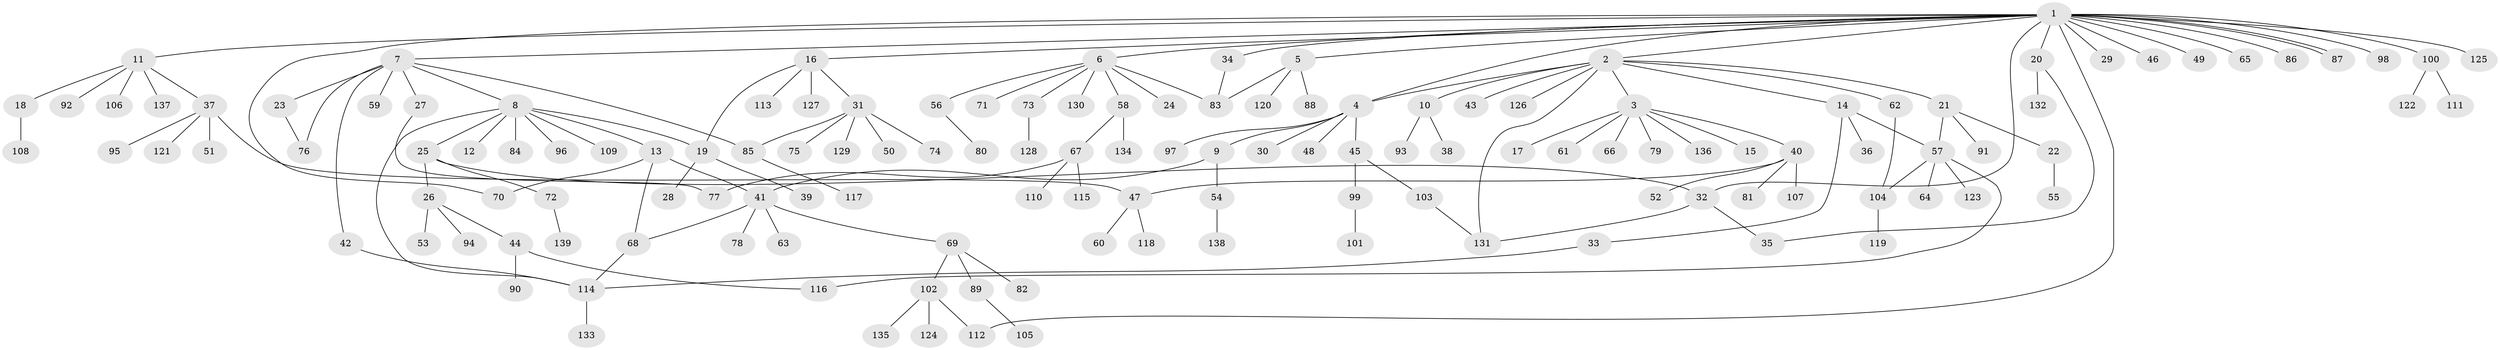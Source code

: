 // Generated by graph-tools (version 1.1) at 2025/35/03/09/25 02:35:49]
// undirected, 139 vertices, 161 edges
graph export_dot {
graph [start="1"]
  node [color=gray90,style=filled];
  1;
  2;
  3;
  4;
  5;
  6;
  7;
  8;
  9;
  10;
  11;
  12;
  13;
  14;
  15;
  16;
  17;
  18;
  19;
  20;
  21;
  22;
  23;
  24;
  25;
  26;
  27;
  28;
  29;
  30;
  31;
  32;
  33;
  34;
  35;
  36;
  37;
  38;
  39;
  40;
  41;
  42;
  43;
  44;
  45;
  46;
  47;
  48;
  49;
  50;
  51;
  52;
  53;
  54;
  55;
  56;
  57;
  58;
  59;
  60;
  61;
  62;
  63;
  64;
  65;
  66;
  67;
  68;
  69;
  70;
  71;
  72;
  73;
  74;
  75;
  76;
  77;
  78;
  79;
  80;
  81;
  82;
  83;
  84;
  85;
  86;
  87;
  88;
  89;
  90;
  91;
  92;
  93;
  94;
  95;
  96;
  97;
  98;
  99;
  100;
  101;
  102;
  103;
  104;
  105;
  106;
  107;
  108;
  109;
  110;
  111;
  112;
  113;
  114;
  115;
  116;
  117;
  118;
  119;
  120;
  121;
  122;
  123;
  124;
  125;
  126;
  127;
  128;
  129;
  130;
  131;
  132;
  133;
  134;
  135;
  136;
  137;
  138;
  139;
  1 -- 2;
  1 -- 4;
  1 -- 5;
  1 -- 6;
  1 -- 7;
  1 -- 11;
  1 -- 16;
  1 -- 20;
  1 -- 29;
  1 -- 32;
  1 -- 34;
  1 -- 46;
  1 -- 49;
  1 -- 65;
  1 -- 70;
  1 -- 86;
  1 -- 87;
  1 -- 87;
  1 -- 98;
  1 -- 100;
  1 -- 112;
  1 -- 125;
  2 -- 3;
  2 -- 4;
  2 -- 10;
  2 -- 14;
  2 -- 21;
  2 -- 43;
  2 -- 62;
  2 -- 126;
  2 -- 131;
  3 -- 15;
  3 -- 17;
  3 -- 40;
  3 -- 61;
  3 -- 66;
  3 -- 79;
  3 -- 136;
  4 -- 9;
  4 -- 30;
  4 -- 45;
  4 -- 48;
  4 -- 97;
  5 -- 83;
  5 -- 88;
  5 -- 120;
  6 -- 24;
  6 -- 56;
  6 -- 58;
  6 -- 71;
  6 -- 73;
  6 -- 83;
  6 -- 130;
  7 -- 8;
  7 -- 23;
  7 -- 27;
  7 -- 42;
  7 -- 59;
  7 -- 76;
  7 -- 85;
  8 -- 12;
  8 -- 13;
  8 -- 19;
  8 -- 25;
  8 -- 84;
  8 -- 96;
  8 -- 109;
  8 -- 114;
  9 -- 41;
  9 -- 54;
  10 -- 38;
  10 -- 93;
  11 -- 18;
  11 -- 37;
  11 -- 92;
  11 -- 106;
  11 -- 137;
  13 -- 41;
  13 -- 68;
  13 -- 70;
  14 -- 33;
  14 -- 36;
  14 -- 57;
  16 -- 19;
  16 -- 31;
  16 -- 113;
  16 -- 127;
  18 -- 108;
  19 -- 28;
  19 -- 39;
  20 -- 35;
  20 -- 132;
  21 -- 22;
  21 -- 57;
  21 -- 91;
  22 -- 55;
  23 -- 76;
  25 -- 26;
  25 -- 32;
  25 -- 72;
  26 -- 44;
  26 -- 53;
  26 -- 94;
  27 -- 77;
  31 -- 50;
  31 -- 74;
  31 -- 75;
  31 -- 85;
  31 -- 129;
  32 -- 35;
  32 -- 131;
  33 -- 114;
  34 -- 83;
  37 -- 47;
  37 -- 51;
  37 -- 95;
  37 -- 121;
  40 -- 47;
  40 -- 52;
  40 -- 81;
  40 -- 107;
  41 -- 63;
  41 -- 68;
  41 -- 69;
  41 -- 78;
  42 -- 114;
  44 -- 90;
  44 -- 116;
  45 -- 99;
  45 -- 103;
  47 -- 60;
  47 -- 118;
  54 -- 138;
  56 -- 80;
  57 -- 64;
  57 -- 104;
  57 -- 116;
  57 -- 123;
  58 -- 67;
  58 -- 134;
  62 -- 104;
  67 -- 77;
  67 -- 110;
  67 -- 115;
  68 -- 114;
  69 -- 82;
  69 -- 89;
  69 -- 102;
  72 -- 139;
  73 -- 128;
  85 -- 117;
  89 -- 105;
  99 -- 101;
  100 -- 111;
  100 -- 122;
  102 -- 112;
  102 -- 124;
  102 -- 135;
  103 -- 131;
  104 -- 119;
  114 -- 133;
}
